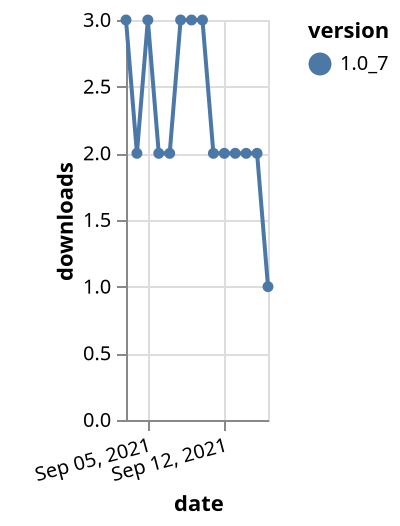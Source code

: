 {"$schema": "https://vega.github.io/schema/vega-lite/v5.json", "description": "A simple bar chart with embedded data.", "data": {"values": [{"date": "2021-09-03", "total": 2995, "delta": 3, "version": "1.0_7"}, {"date": "2021-09-04", "total": 2997, "delta": 2, "version": "1.0_7"}, {"date": "2021-09-05", "total": 3000, "delta": 3, "version": "1.0_7"}, {"date": "2021-09-06", "total": 3002, "delta": 2, "version": "1.0_7"}, {"date": "2021-09-07", "total": 3004, "delta": 2, "version": "1.0_7"}, {"date": "2021-09-08", "total": 3007, "delta": 3, "version": "1.0_7"}, {"date": "2021-09-09", "total": 3010, "delta": 3, "version": "1.0_7"}, {"date": "2021-09-10", "total": 3013, "delta": 3, "version": "1.0_7"}, {"date": "2021-09-11", "total": 3015, "delta": 2, "version": "1.0_7"}, {"date": "2021-09-12", "total": 3017, "delta": 2, "version": "1.0_7"}, {"date": "2021-09-13", "total": 3019, "delta": 2, "version": "1.0_7"}, {"date": "2021-09-14", "total": 3021, "delta": 2, "version": "1.0_7"}, {"date": "2021-09-15", "total": 3023, "delta": 2, "version": "1.0_7"}, {"date": "2021-09-16", "total": 3024, "delta": 1, "version": "1.0_7"}]}, "width": "container", "mark": {"type": "line", "point": {"filled": true}}, "encoding": {"x": {"field": "date", "type": "temporal", "timeUnit": "yearmonthdate", "title": "date", "axis": {"labelAngle": -15}}, "y": {"field": "delta", "type": "quantitative", "title": "downloads"}, "color": {"field": "version", "type": "nominal"}, "tooltip": {"field": "delta"}}}